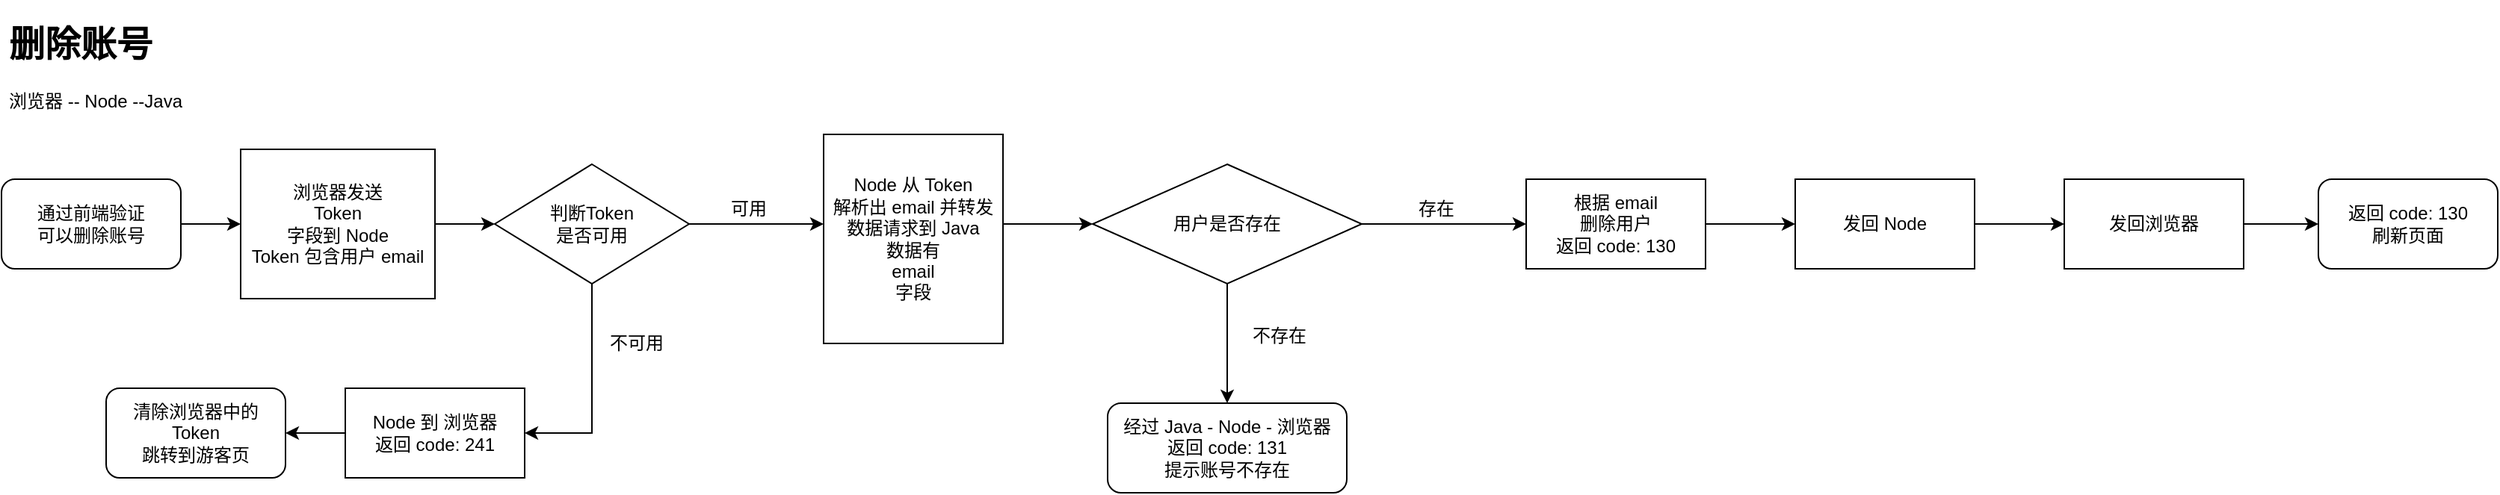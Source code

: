 <mxfile version="13.0.3" type="device"><diagram id="7bAXrIPIZU65n2M3OCyO" name="第 1 页"><mxGraphModel dx="1024" dy="592" grid="1" gridSize="10" guides="1" tooltips="1" connect="1" arrows="1" fold="1" page="1" pageScale="1" pageWidth="4000" pageHeight="1920" math="0" shadow="0"><root><mxCell id="0"/><mxCell id="1" parent="0"/><mxCell id="XnF8Y5QSWVlfnxgKU0xE-1" value="&lt;h1&gt;删除账号&lt;/h1&gt;&lt;p&gt;浏览器 -- Node --Java&lt;/p&gt;&lt;p&gt;&lt;br&gt;&lt;/p&gt;" style="text;html=1;strokeColor=none;fillColor=none;spacing=5;spacingTop=-20;whiteSpace=wrap;overflow=hidden;rounded=0;" parent="1" vertex="1"><mxGeometry x="60" y="140" width="190" height="80" as="geometry"/></mxCell><mxCell id="XnF8Y5QSWVlfnxgKU0xE-2" style="edgeStyle=orthogonalEdgeStyle;rounded=0;orthogonalLoop=1;jettySize=auto;html=1;entryX=0;entryY=0.5;entryDx=0;entryDy=0;" parent="1" source="XnF8Y5QSWVlfnxgKU0xE-3" target="XnF8Y5QSWVlfnxgKU0xE-8" edge="1"><mxGeometry relative="1" as="geometry"/></mxCell><mxCell id="XnF8Y5QSWVlfnxgKU0xE-3" value="浏览器发送 &lt;br&gt;Token &lt;br&gt;字段到 Node&lt;br&gt;Token 包含用户 email" style="rounded=0;whiteSpace=wrap;html=1;" parent="1" vertex="1"><mxGeometry x="220" y="230" width="130" height="100" as="geometry"/></mxCell><mxCell id="XnF8Y5QSWVlfnxgKU0xE-4" style="edgeStyle=orthogonalEdgeStyle;rounded=0;orthogonalLoop=1;jettySize=auto;html=1;entryX=0;entryY=0.5;entryDx=0;entryDy=0;" parent="1" source="XnF8Y5QSWVlfnxgKU0xE-5" target="XnF8Y5QSWVlfnxgKU0xE-3" edge="1"><mxGeometry relative="1" as="geometry"/></mxCell><mxCell id="XnF8Y5QSWVlfnxgKU0xE-5" value="通过前端验证&lt;br&gt;可以删除账号" style="rounded=1;whiteSpace=wrap;html=1;" parent="1" vertex="1"><mxGeometry x="60" y="250" width="120" height="60" as="geometry"/></mxCell><mxCell id="XnF8Y5QSWVlfnxgKU0xE-6" style="edgeStyle=orthogonalEdgeStyle;rounded=0;orthogonalLoop=1;jettySize=auto;html=1;" parent="1" source="XnF8Y5QSWVlfnxgKU0xE-8" edge="1"><mxGeometry relative="1" as="geometry"><mxPoint x="410" y="420" as="targetPoint"/><Array as="points"><mxPoint x="455" y="420"/></Array></mxGeometry></mxCell><mxCell id="XnF8Y5QSWVlfnxgKU0xE-7" style="edgeStyle=orthogonalEdgeStyle;rounded=0;orthogonalLoop=1;jettySize=auto;html=1;entryX=0;entryY=0.5;entryDx=0;entryDy=0;" parent="1" source="XnF8Y5QSWVlfnxgKU0xE-8" edge="1"><mxGeometry relative="1" as="geometry"><mxPoint x="610" y="280" as="targetPoint"/></mxGeometry></mxCell><mxCell id="XnF8Y5QSWVlfnxgKU0xE-8" value="判断Token &lt;br&gt;是否可用" style="rhombus;whiteSpace=wrap;html=1;" parent="1" vertex="1"><mxGeometry x="390" y="240" width="130" height="80" as="geometry"/></mxCell><mxCell id="XnF8Y5QSWVlfnxgKU0xE-9" value="不可用" style="text;html=1;strokeColor=none;fillColor=none;align=center;verticalAlign=middle;whiteSpace=wrap;rounded=0;" parent="1" vertex="1"><mxGeometry x="450" y="350" width="70" height="20" as="geometry"/></mxCell><mxCell id="XnF8Y5QSWVlfnxgKU0xE-10" value="可用" style="text;html=1;strokeColor=none;fillColor=none;align=center;verticalAlign=middle;whiteSpace=wrap;rounded=0;" parent="1" vertex="1"><mxGeometry x="540" y="260" width="40" height="20" as="geometry"/></mxCell><mxCell id="XnF8Y5QSWVlfnxgKU0xE-13" style="edgeStyle=orthogonalEdgeStyle;rounded=0;orthogonalLoop=1;jettySize=auto;html=1;entryX=0;entryY=0.5;entryDx=0;entryDy=0;" parent="1" source="XnF8Y5QSWVlfnxgKU0xE-14" target="XnF8Y5QSWVlfnxgKU0xE-17" edge="1"><mxGeometry relative="1" as="geometry"><Array as="points"><mxPoint x="750" y="280"/><mxPoint x="750" y="280"/></Array></mxGeometry></mxCell><mxCell id="XnF8Y5QSWVlfnxgKU0xE-14" value="Node 从 Token &lt;br&gt;解析出 email 并转发&lt;br&gt;数据请求到 Java&lt;br&gt;数据有 &lt;br&gt;email&lt;br&gt;字段" style="rounded=0;whiteSpace=wrap;html=1;" parent="1" vertex="1"><mxGeometry x="610" y="220" width="120" height="140" as="geometry"/></mxCell><mxCell id="XnF8Y5QSWVlfnxgKU0xE-15" style="edgeStyle=orthogonalEdgeStyle;rounded=0;orthogonalLoop=1;jettySize=auto;html=1;" parent="1" source="XnF8Y5QSWVlfnxgKU0xE-17" edge="1"><mxGeometry relative="1" as="geometry"><mxPoint x="1080" y="280" as="targetPoint"/></mxGeometry></mxCell><mxCell id="XnF8Y5QSWVlfnxgKU0xE-16" style="edgeStyle=orthogonalEdgeStyle;rounded=0;orthogonalLoop=1;jettySize=auto;html=1;entryX=0.5;entryY=0;entryDx=0;entryDy=0;" parent="1" source="XnF8Y5QSWVlfnxgKU0xE-17" target="XnF8Y5QSWVlfnxgKU0xE-20" edge="1"><mxGeometry relative="1" as="geometry"><mxPoint x="1070" y="400" as="targetPoint"/><Array as="points"/></mxGeometry></mxCell><mxCell id="XnF8Y5QSWVlfnxgKU0xE-17" value="用户是否存在" style="rhombus;whiteSpace=wrap;html=1;" parent="1" vertex="1"><mxGeometry x="790" y="240" width="180" height="80" as="geometry"/></mxCell><mxCell id="XnF8Y5QSWVlfnxgKU0xE-18" value="存在" style="text;html=1;strokeColor=none;fillColor=none;align=center;verticalAlign=middle;whiteSpace=wrap;rounded=0;" parent="1" vertex="1"><mxGeometry x="990" y="260" width="60" height="20" as="geometry"/></mxCell><mxCell id="XnF8Y5QSWVlfnxgKU0xE-19" value="不存在" style="text;html=1;strokeColor=none;fillColor=none;align=center;verticalAlign=middle;whiteSpace=wrap;rounded=0;" parent="1" vertex="1"><mxGeometry x="880" y="340" width="70" height="30" as="geometry"/></mxCell><mxCell id="XnF8Y5QSWVlfnxgKU0xE-20" value="经过 Java - Node - 浏览器&lt;br&gt;返回 code: 131&lt;br&gt;提示账号不存在" style="rounded=1;whiteSpace=wrap;html=1;" parent="1" vertex="1"><mxGeometry x="800" y="400" width="160" height="60" as="geometry"/></mxCell><mxCell id="XnF8Y5QSWVlfnxgKU0xE-36" style="edgeStyle=orthogonalEdgeStyle;rounded=0;orthogonalLoop=1;jettySize=auto;html=1;entryX=0;entryY=0.5;entryDx=0;entryDy=0;" parent="1" source="XnF8Y5QSWVlfnxgKU0xE-22" target="XnF8Y5QSWVlfnxgKU0xE-26" edge="1"><mxGeometry relative="1" as="geometry"/></mxCell><mxCell id="XnF8Y5QSWVlfnxgKU0xE-22" value="根据 email&lt;br&gt;删除用户&lt;br&gt;返回 code: 130" style="rounded=0;whiteSpace=wrap;html=1;" parent="1" vertex="1"><mxGeometry x="1080" y="250" width="120" height="60" as="geometry"/></mxCell><mxCell id="XnF8Y5QSWVlfnxgKU0xE-44" style="edgeStyle=orthogonalEdgeStyle;rounded=0;orthogonalLoop=1;jettySize=auto;html=1;entryX=0;entryY=0.5;entryDx=0;entryDy=0;" parent="1" source="XnF8Y5QSWVlfnxgKU0xE-26" target="XnF8Y5QSWVlfnxgKU0xE-28" edge="1"><mxGeometry relative="1" as="geometry"/></mxCell><mxCell id="XnF8Y5QSWVlfnxgKU0xE-26" value="发回 Node" style="rounded=0;whiteSpace=wrap;html=1;" parent="1" vertex="1"><mxGeometry x="1260" y="250" width="120" height="60" as="geometry"/></mxCell><mxCell id="XnF8Y5QSWVlfnxgKU0xE-45" style="edgeStyle=orthogonalEdgeStyle;rounded=0;orthogonalLoop=1;jettySize=auto;html=1;entryX=0;entryY=0.5;entryDx=0;entryDy=0;" parent="1" source="XnF8Y5QSWVlfnxgKU0xE-28" target="XnF8Y5QSWVlfnxgKU0xE-29" edge="1"><mxGeometry relative="1" as="geometry"/></mxCell><mxCell id="XnF8Y5QSWVlfnxgKU0xE-28" value="发回浏览器" style="rounded=0;whiteSpace=wrap;html=1;" parent="1" vertex="1"><mxGeometry x="1440" y="250" width="120" height="60" as="geometry"/></mxCell><mxCell id="XnF8Y5QSWVlfnxgKU0xE-29" value="返回 code: 130&lt;br&gt;刷新页面" style="rounded=1;whiteSpace=wrap;html=1;" parent="1" vertex="1"><mxGeometry x="1610" y="250" width="120" height="60" as="geometry"/></mxCell><mxCell id="XnF8Y5QSWVlfnxgKU0xE-40" value="&lt;span&gt;清除浏览器中的 Token&lt;/span&gt;&lt;br&gt;&lt;span&gt;跳转到游客页&lt;/span&gt;" style="rounded=1;whiteSpace=wrap;html=1;" parent="1" vertex="1"><mxGeometry x="130" y="390" width="120" height="60" as="geometry"/></mxCell><mxCell id="XnF8Y5QSWVlfnxgKU0xE-43" style="edgeStyle=orthogonalEdgeStyle;rounded=0;orthogonalLoop=1;jettySize=auto;html=1;entryX=1;entryY=0.5;entryDx=0;entryDy=0;" parent="1" source="XnF8Y5QSWVlfnxgKU0xE-42" target="XnF8Y5QSWVlfnxgKU0xE-40" edge="1"><mxGeometry relative="1" as="geometry"/></mxCell><mxCell id="XnF8Y5QSWVlfnxgKU0xE-42" value="Node 到 浏览器&lt;br&gt;返回 code: 241" style="rounded=0;whiteSpace=wrap;html=1;" parent="1" vertex="1"><mxGeometry x="290" y="390" width="120" height="60" as="geometry"/></mxCell><mxCell id="KARY3ac80VlEY_Xb7k9x-1" style="edgeStyle=orthogonalEdgeStyle;rounded=0;orthogonalLoop=1;jettySize=auto;html=1;exitX=0.5;exitY=1;exitDx=0;exitDy=0;" parent="1" source="XnF8Y5QSWVlfnxgKU0xE-14" target="XnF8Y5QSWVlfnxgKU0xE-14" edge="1"><mxGeometry relative="1" as="geometry"/></mxCell></root></mxGraphModel></diagram></mxfile>